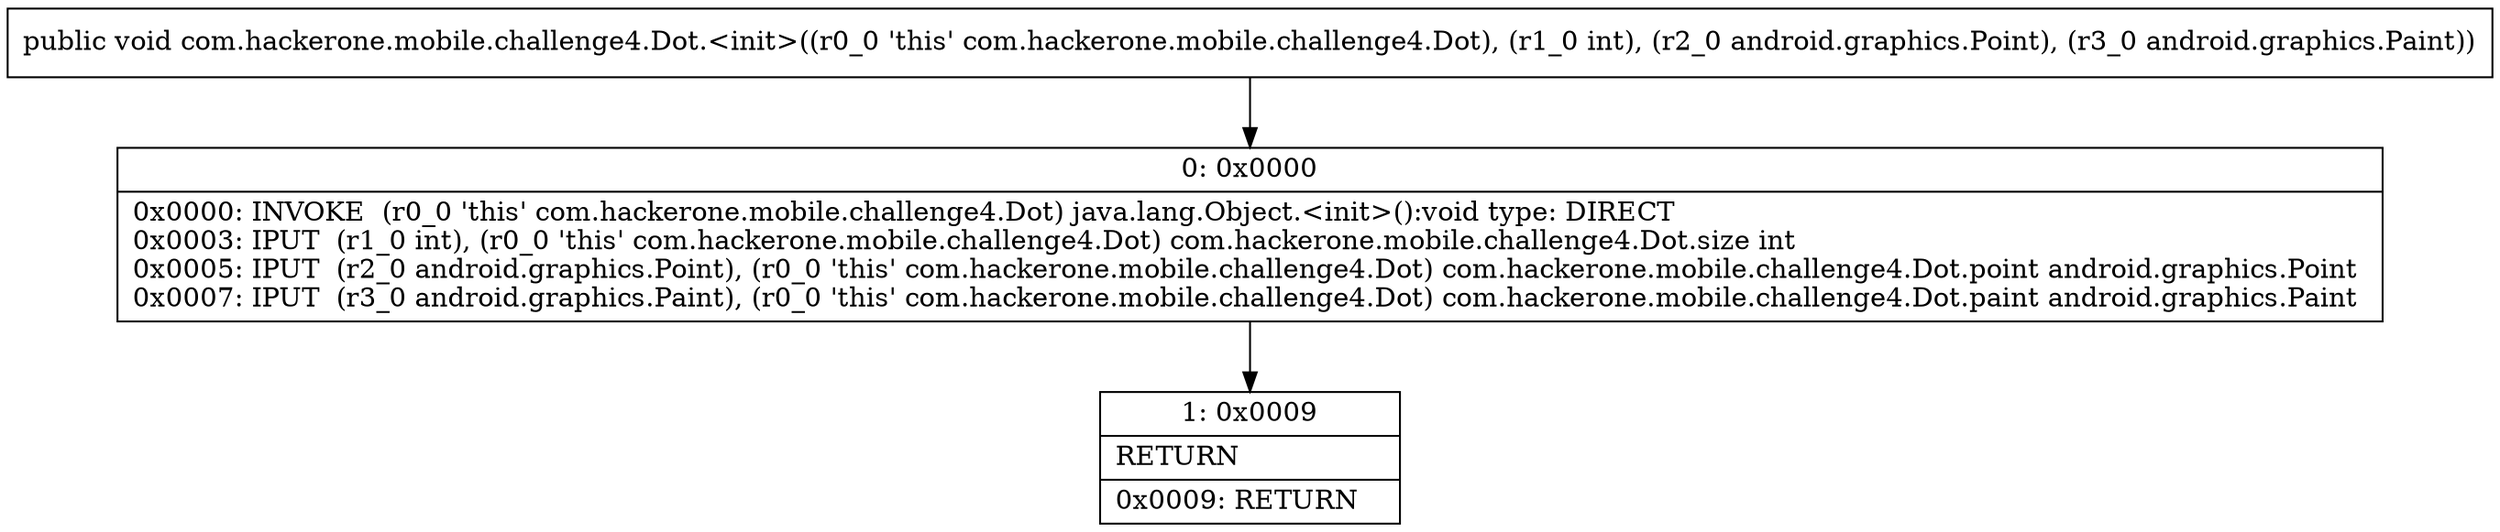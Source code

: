 digraph "CFG forcom.hackerone.mobile.challenge4.Dot.\<init\>(ILandroid\/graphics\/Point;Landroid\/graphics\/Paint;)V" {
Node_0 [shape=record,label="{0\:\ 0x0000|0x0000: INVOKE  (r0_0 'this' com.hackerone.mobile.challenge4.Dot) java.lang.Object.\<init\>():void type: DIRECT \l0x0003: IPUT  (r1_0 int), (r0_0 'this' com.hackerone.mobile.challenge4.Dot) com.hackerone.mobile.challenge4.Dot.size int \l0x0005: IPUT  (r2_0 android.graphics.Point), (r0_0 'this' com.hackerone.mobile.challenge4.Dot) com.hackerone.mobile.challenge4.Dot.point android.graphics.Point \l0x0007: IPUT  (r3_0 android.graphics.Paint), (r0_0 'this' com.hackerone.mobile.challenge4.Dot) com.hackerone.mobile.challenge4.Dot.paint android.graphics.Paint \l}"];
Node_1 [shape=record,label="{1\:\ 0x0009|RETURN\l|0x0009: RETURN   \l}"];
MethodNode[shape=record,label="{public void com.hackerone.mobile.challenge4.Dot.\<init\>((r0_0 'this' com.hackerone.mobile.challenge4.Dot), (r1_0 int), (r2_0 android.graphics.Point), (r3_0 android.graphics.Paint)) }"];
MethodNode -> Node_0;
Node_0 -> Node_1;
}

